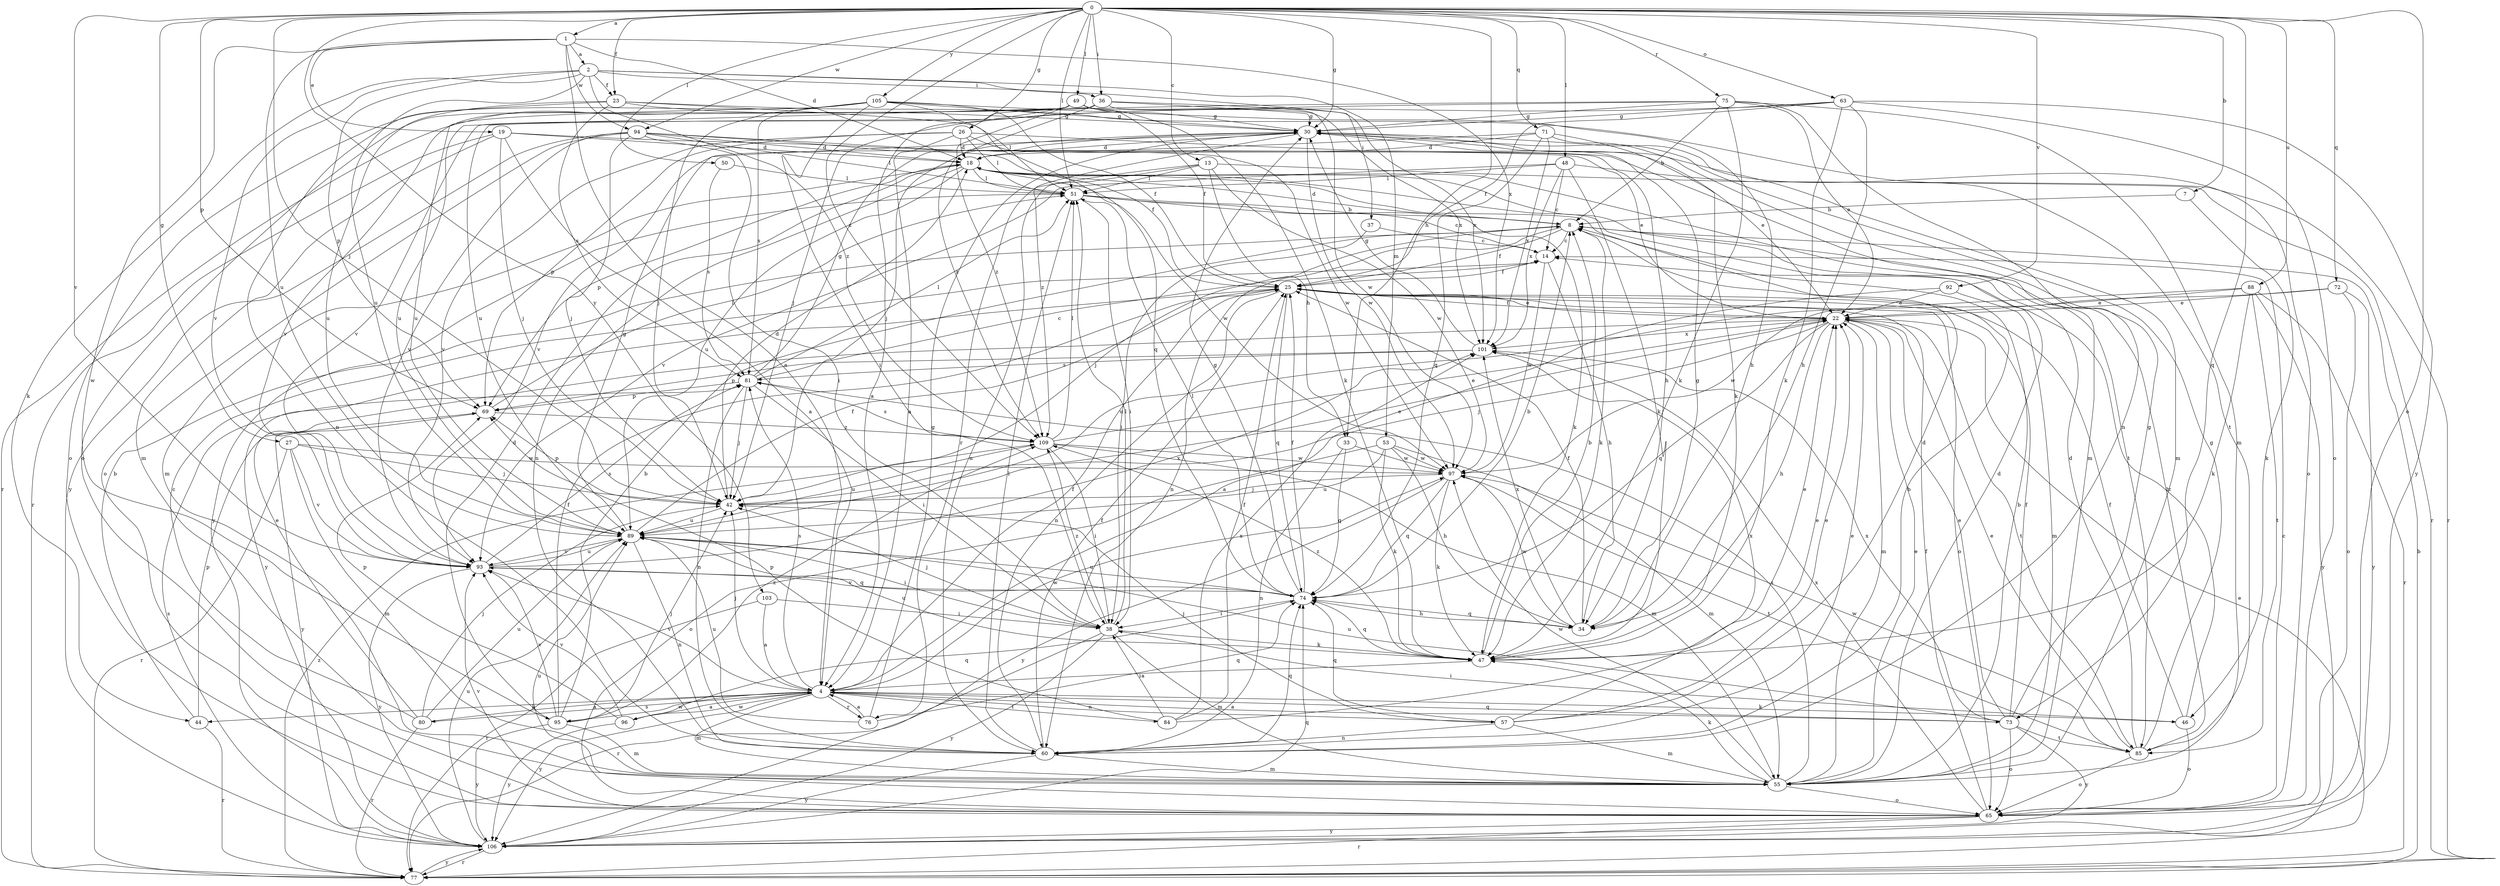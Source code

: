 strict digraph  {
0;
1;
2;
4;
7;
8;
13;
14;
18;
19;
22;
23;
25;
26;
27;
30;
33;
34;
36;
37;
38;
42;
44;
46;
47;
48;
49;
50;
51;
53;
55;
57;
60;
63;
65;
69;
71;
72;
73;
74;
75;
76;
77;
80;
81;
84;
85;
88;
89;
92;
93;
94;
95;
96;
97;
101;
103;
105;
106;
109;
0 -> 1  [label=a];
0 -> 7  [label=b];
0 -> 13  [label=c];
0 -> 23  [label=f];
0 -> 26  [label=g];
0 -> 27  [label=g];
0 -> 30  [label=g];
0 -> 33  [label=h];
0 -> 36  [label=i];
0 -> 42  [label=j];
0 -> 48  [label=l];
0 -> 49  [label=l];
0 -> 50  [label=l];
0 -> 51  [label=l];
0 -> 63  [label=o];
0 -> 65  [label=o];
0 -> 69  [label=p];
0 -> 71  [label=q];
0 -> 72  [label=q];
0 -> 73  [label=q];
0 -> 75  [label=r];
0 -> 88  [label=u];
0 -> 92  [label=v];
0 -> 93  [label=v];
0 -> 94  [label=w];
0 -> 103  [label=y];
0 -> 105  [label=y];
0 -> 109  [label=z];
1 -> 2  [label=a];
1 -> 4  [label=a];
1 -> 18  [label=d];
1 -> 19  [label=e];
1 -> 89  [label=u];
1 -> 94  [label=w];
1 -> 95  [label=w];
1 -> 101  [label=x];
2 -> 23  [label=f];
2 -> 36  [label=i];
2 -> 37  [label=i];
2 -> 44  [label=k];
2 -> 53  [label=m];
2 -> 69  [label=p];
2 -> 89  [label=u];
2 -> 93  [label=v];
2 -> 109  [label=z];
4 -> 25  [label=f];
4 -> 42  [label=j];
4 -> 44  [label=k];
4 -> 46  [label=k];
4 -> 55  [label=m];
4 -> 57  [label=n];
4 -> 73  [label=q];
4 -> 76  [label=r];
4 -> 80  [label=s];
4 -> 81  [label=s];
4 -> 84  [label=t];
4 -> 93  [label=v];
4 -> 95  [label=w];
4 -> 96  [label=w];
4 -> 97  [label=w];
4 -> 106  [label=y];
7 -> 8  [label=b];
7 -> 46  [label=k];
8 -> 14  [label=c];
8 -> 18  [label=d];
8 -> 25  [label=f];
8 -> 42  [label=j];
8 -> 47  [label=k];
8 -> 60  [label=n];
13 -> 33  [label=h];
13 -> 51  [label=l];
13 -> 60  [label=n];
13 -> 76  [label=r];
13 -> 77  [label=r];
13 -> 97  [label=w];
14 -> 25  [label=f];
14 -> 34  [label=h];
14 -> 97  [label=w];
18 -> 51  [label=l];
18 -> 55  [label=m];
18 -> 60  [label=n];
18 -> 69  [label=p];
18 -> 85  [label=t];
18 -> 89  [label=u];
18 -> 97  [label=w];
19 -> 4  [label=a];
19 -> 18  [label=d];
19 -> 22  [label=e];
19 -> 42  [label=j];
19 -> 55  [label=m];
19 -> 77  [label=r];
22 -> 25  [label=f];
22 -> 34  [label=h];
22 -> 42  [label=j];
22 -> 55  [label=m];
22 -> 74  [label=q];
22 -> 85  [label=t];
22 -> 101  [label=x];
23 -> 30  [label=g];
23 -> 60  [label=n];
23 -> 74  [label=q];
23 -> 81  [label=s];
23 -> 85  [label=t];
23 -> 89  [label=u];
25 -> 22  [label=e];
25 -> 60  [label=n];
25 -> 65  [label=o];
25 -> 74  [label=q];
25 -> 106  [label=y];
26 -> 4  [label=a];
26 -> 18  [label=d];
26 -> 34  [label=h];
26 -> 51  [label=l];
26 -> 55  [label=m];
26 -> 69  [label=p];
26 -> 93  [label=v];
27 -> 42  [label=j];
27 -> 55  [label=m];
27 -> 77  [label=r];
27 -> 93  [label=v];
27 -> 97  [label=w];
30 -> 18  [label=d];
30 -> 22  [label=e];
30 -> 42  [label=j];
30 -> 65  [label=o];
30 -> 97  [label=w];
30 -> 109  [label=z];
33 -> 60  [label=n];
33 -> 74  [label=q];
33 -> 97  [label=w];
34 -> 25  [label=f];
34 -> 30  [label=g];
34 -> 74  [label=q];
34 -> 97  [label=w];
34 -> 101  [label=x];
36 -> 30  [label=g];
36 -> 77  [label=r];
36 -> 89  [label=u];
36 -> 97  [label=w];
36 -> 101  [label=x];
36 -> 109  [label=z];
37 -> 14  [label=c];
37 -> 38  [label=i];
38 -> 42  [label=j];
38 -> 47  [label=k];
38 -> 51  [label=l];
38 -> 55  [label=m];
38 -> 77  [label=r];
38 -> 106  [label=y];
38 -> 109  [label=z];
42 -> 18  [label=d];
42 -> 22  [label=e];
42 -> 69  [label=p];
42 -> 89  [label=u];
44 -> 8  [label=b];
44 -> 69  [label=p];
44 -> 77  [label=r];
46 -> 14  [label=c];
46 -> 25  [label=f];
46 -> 38  [label=i];
46 -> 65  [label=o];
47 -> 4  [label=a];
47 -> 8  [label=b];
47 -> 22  [label=e];
47 -> 74  [label=q];
47 -> 89  [label=u];
47 -> 109  [label=z];
48 -> 14  [label=c];
48 -> 47  [label=k];
48 -> 51  [label=l];
48 -> 77  [label=r];
48 -> 93  [label=v];
48 -> 101  [label=x];
49 -> 4  [label=a];
49 -> 25  [label=f];
49 -> 30  [label=g];
49 -> 47  [label=k];
49 -> 65  [label=o];
49 -> 93  [label=v];
49 -> 101  [label=x];
49 -> 109  [label=z];
50 -> 51  [label=l];
50 -> 81  [label=s];
51 -> 8  [label=b];
51 -> 14  [label=c];
51 -> 38  [label=i];
51 -> 47  [label=k];
51 -> 106  [label=y];
53 -> 34  [label=h];
53 -> 47  [label=k];
53 -> 55  [label=m];
53 -> 65  [label=o];
53 -> 89  [label=u];
53 -> 97  [label=w];
55 -> 8  [label=b];
55 -> 18  [label=d];
55 -> 22  [label=e];
55 -> 47  [label=k];
55 -> 65  [label=o];
55 -> 81  [label=s];
55 -> 97  [label=w];
57 -> 18  [label=d];
57 -> 22  [label=e];
57 -> 42  [label=j];
57 -> 55  [label=m];
57 -> 60  [label=n];
57 -> 74  [label=q];
57 -> 101  [label=x];
60 -> 8  [label=b];
60 -> 22  [label=e];
60 -> 25  [label=f];
60 -> 51  [label=l];
60 -> 55  [label=m];
60 -> 74  [label=q];
60 -> 106  [label=y];
63 -> 25  [label=f];
63 -> 30  [label=g];
63 -> 34  [label=h];
63 -> 47  [label=k];
63 -> 65  [label=o];
63 -> 89  [label=u];
63 -> 106  [label=y];
65 -> 14  [label=c];
65 -> 25  [label=f];
65 -> 77  [label=r];
65 -> 89  [label=u];
65 -> 93  [label=v];
65 -> 101  [label=x];
65 -> 106  [label=y];
69 -> 51  [label=l];
69 -> 106  [label=y];
69 -> 109  [label=z];
71 -> 18  [label=d];
71 -> 47  [label=k];
71 -> 55  [label=m];
71 -> 74  [label=q];
71 -> 93  [label=v];
71 -> 101  [label=x];
72 -> 22  [label=e];
72 -> 65  [label=o];
72 -> 97  [label=w];
72 -> 106  [label=y];
73 -> 4  [label=a];
73 -> 22  [label=e];
73 -> 25  [label=f];
73 -> 30  [label=g];
73 -> 65  [label=o];
73 -> 85  [label=t];
73 -> 89  [label=u];
73 -> 101  [label=x];
73 -> 106  [label=y];
74 -> 8  [label=b];
74 -> 25  [label=f];
74 -> 30  [label=g];
74 -> 34  [label=h];
74 -> 38  [label=i];
74 -> 51  [label=l];
74 -> 89  [label=u];
74 -> 93  [label=v];
75 -> 8  [label=b];
75 -> 22  [label=e];
75 -> 30  [label=g];
75 -> 42  [label=j];
75 -> 47  [label=k];
75 -> 55  [label=m];
75 -> 60  [label=n];
75 -> 93  [label=v];
76 -> 4  [label=a];
76 -> 30  [label=g];
76 -> 74  [label=q];
76 -> 89  [label=u];
77 -> 8  [label=b];
77 -> 22  [label=e];
77 -> 106  [label=y];
77 -> 109  [label=z];
80 -> 4  [label=a];
80 -> 14  [label=c];
80 -> 22  [label=e];
80 -> 42  [label=j];
80 -> 77  [label=r];
80 -> 89  [label=u];
81 -> 14  [label=c];
81 -> 30  [label=g];
81 -> 38  [label=i];
81 -> 42  [label=j];
81 -> 51  [label=l];
81 -> 60  [label=n];
81 -> 69  [label=p];
84 -> 22  [label=e];
84 -> 25  [label=f];
84 -> 38  [label=i];
84 -> 69  [label=p];
84 -> 101  [label=x];
85 -> 8  [label=b];
85 -> 18  [label=d];
85 -> 22  [label=e];
85 -> 30  [label=g];
85 -> 65  [label=o];
85 -> 97  [label=w];
88 -> 22  [label=e];
88 -> 47  [label=k];
88 -> 77  [label=r];
88 -> 85  [label=t];
88 -> 89  [label=u];
88 -> 106  [label=y];
89 -> 25  [label=f];
89 -> 30  [label=g];
89 -> 38  [label=i];
89 -> 60  [label=n];
89 -> 93  [label=v];
92 -> 4  [label=a];
92 -> 22  [label=e];
92 -> 55  [label=m];
93 -> 74  [label=q];
93 -> 81  [label=s];
93 -> 89  [label=u];
93 -> 101  [label=x];
93 -> 106  [label=y];
94 -> 18  [label=d];
94 -> 25  [label=f];
94 -> 38  [label=i];
94 -> 42  [label=j];
94 -> 51  [label=l];
94 -> 65  [label=o];
94 -> 93  [label=v];
94 -> 97  [label=w];
94 -> 106  [label=y];
95 -> 8  [label=b];
95 -> 18  [label=d];
95 -> 25  [label=f];
95 -> 42  [label=j];
95 -> 55  [label=m];
95 -> 93  [label=v];
95 -> 106  [label=y];
95 -> 109  [label=z];
96 -> 4  [label=a];
96 -> 69  [label=p];
96 -> 74  [label=q];
96 -> 93  [label=v];
96 -> 106  [label=y];
97 -> 42  [label=j];
97 -> 47  [label=k];
97 -> 74  [label=q];
97 -> 85  [label=t];
97 -> 106  [label=y];
101 -> 30  [label=g];
101 -> 69  [label=p];
101 -> 81  [label=s];
103 -> 4  [label=a];
103 -> 38  [label=i];
103 -> 77  [label=r];
105 -> 25  [label=f];
105 -> 30  [label=g];
105 -> 34  [label=h];
105 -> 38  [label=i];
105 -> 42  [label=j];
105 -> 51  [label=l];
105 -> 65  [label=o];
105 -> 81  [label=s];
105 -> 89  [label=u];
106 -> 74  [label=q];
106 -> 77  [label=r];
106 -> 81  [label=s];
106 -> 89  [label=u];
109 -> 22  [label=e];
109 -> 38  [label=i];
109 -> 51  [label=l];
109 -> 55  [label=m];
109 -> 81  [label=s];
109 -> 89  [label=u];
109 -> 97  [label=w];
}
